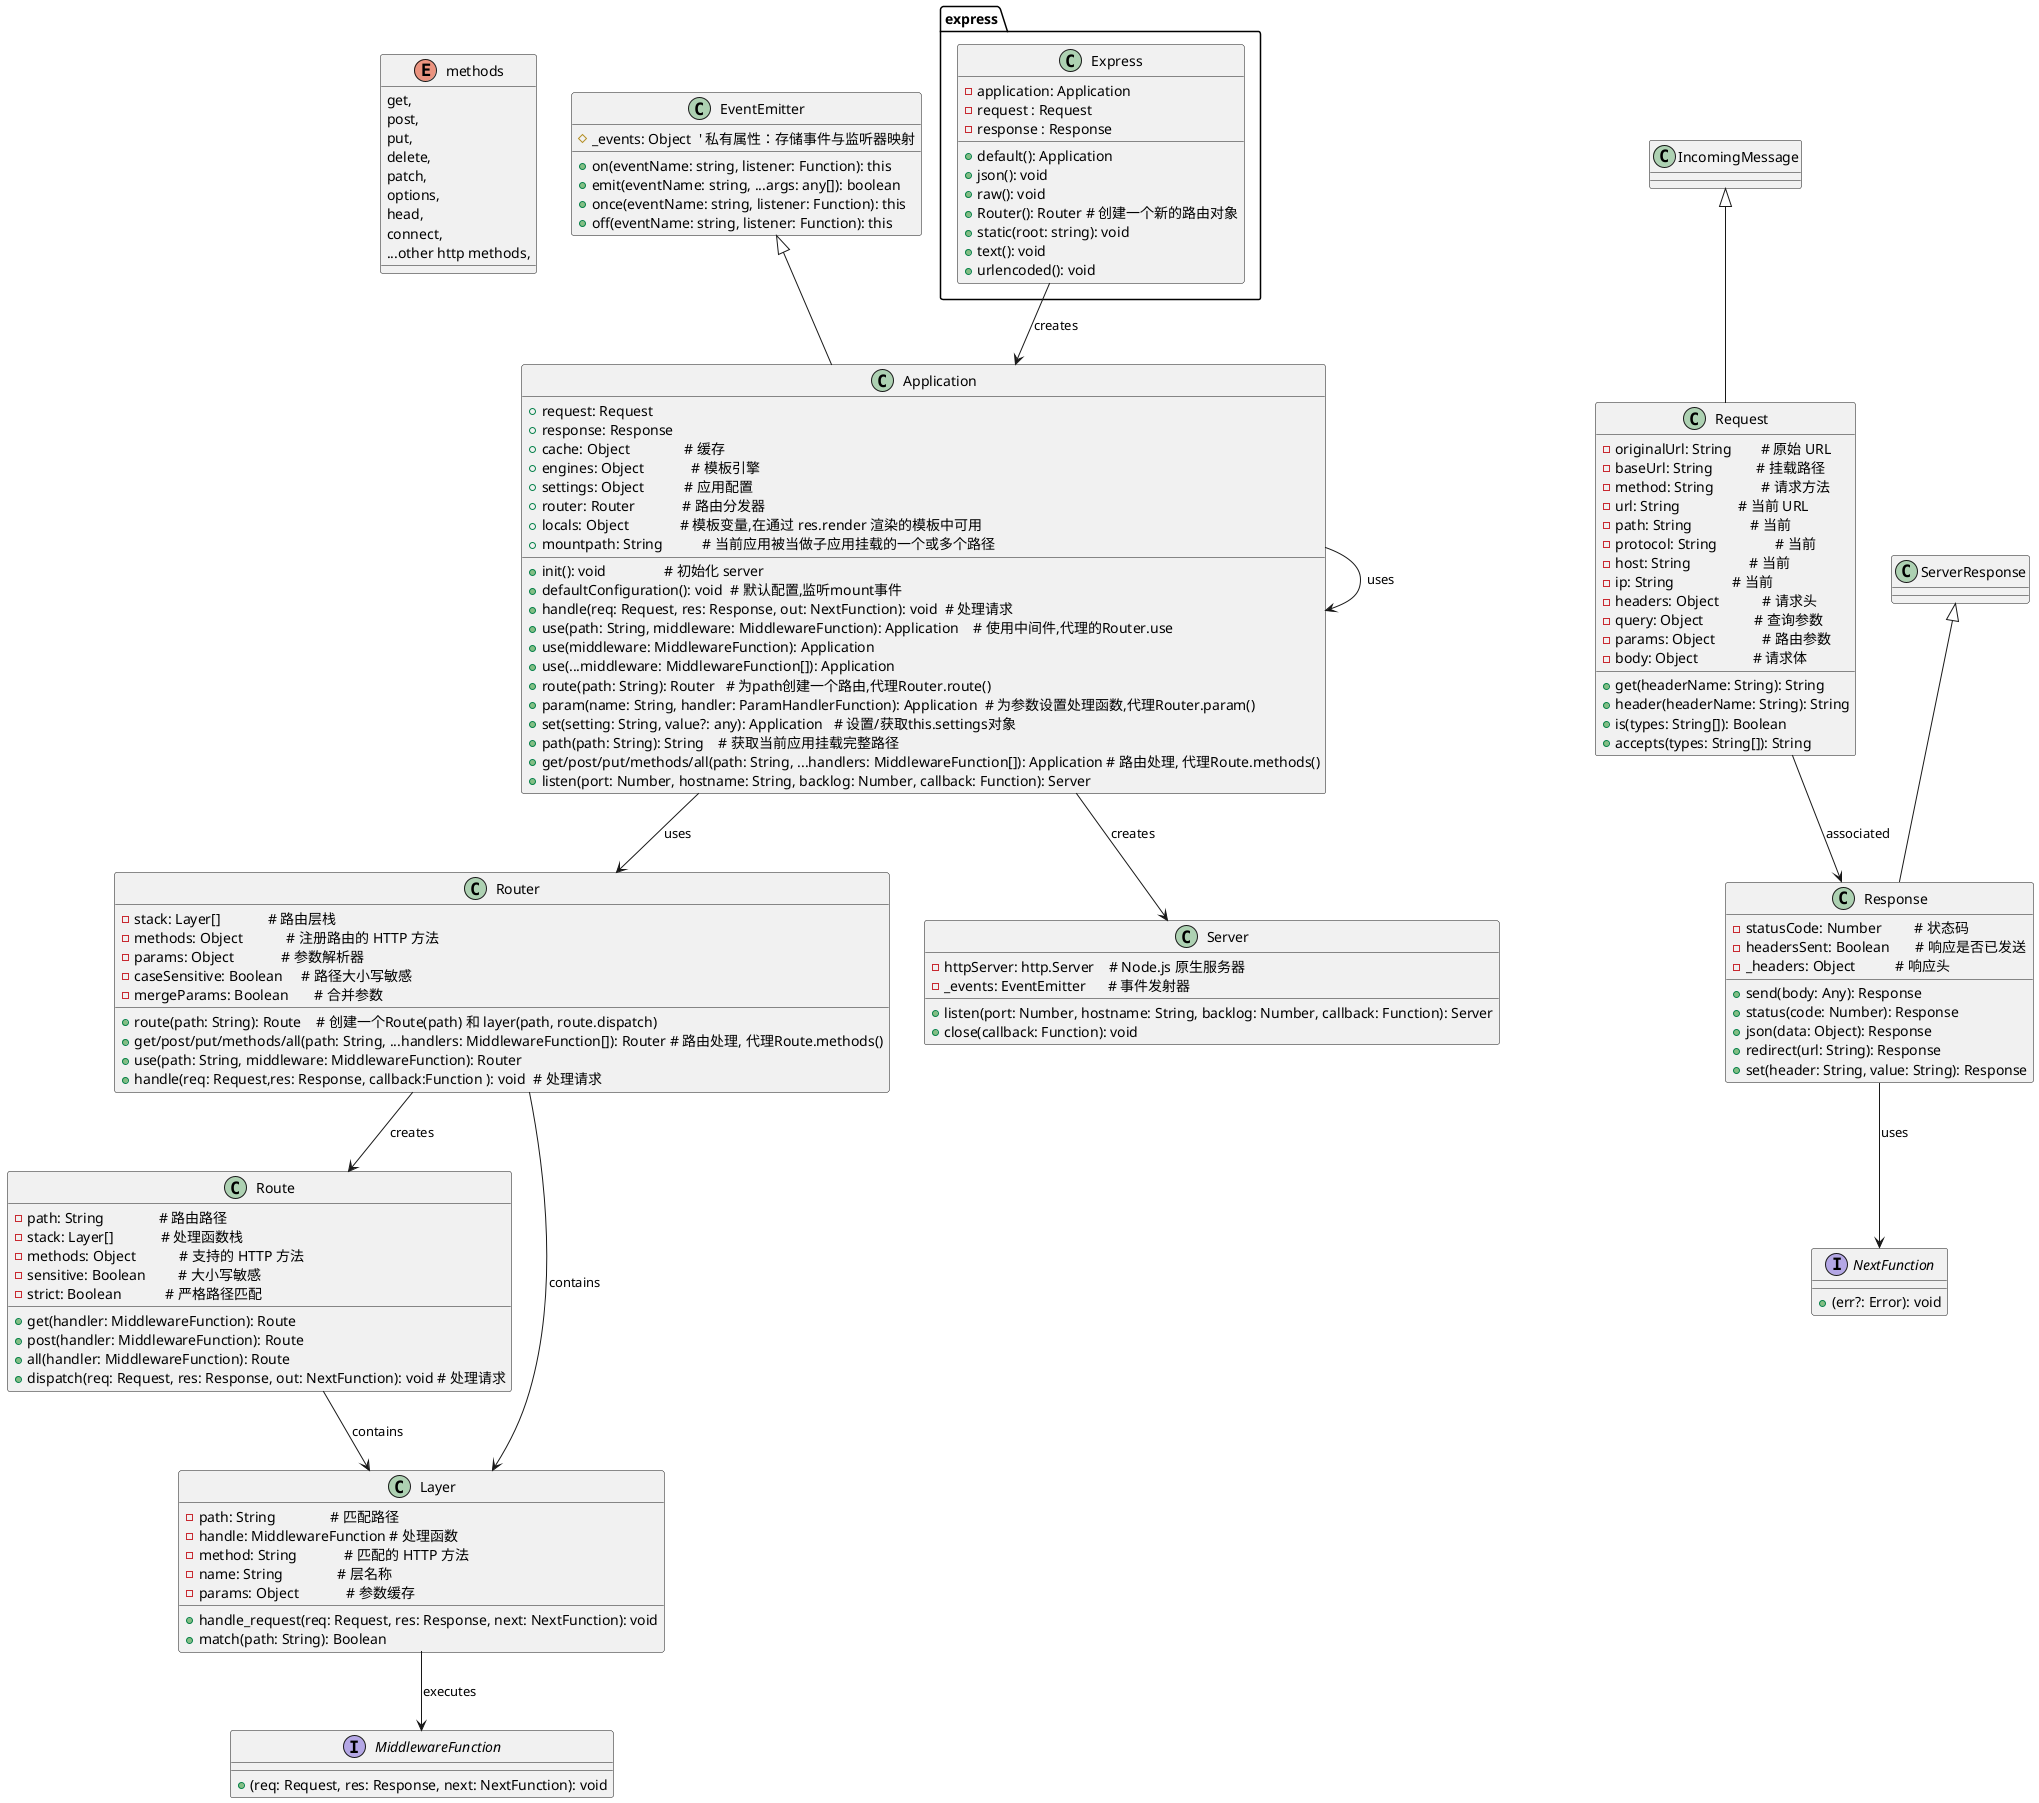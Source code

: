 @startuml ClassRelationship

enum methods {
    get,
    post,
    put,
    delete,
    patch,
    options,
    head,
    connect,
    ...other http methods,
}

' 1. 引入 Node.js 原生模块（父类）
class EventEmitter {
    ' Node.js EventEmitter 核心方法（精简关键）
    + on(eventName: string, listener: Function): this
    + emit(eventName: string, ...args: any[]): boolean
    + once(eventName: string, listener: Function): this
    + off(eventName: string, listener: Function): this
    # _events: Object  ' 私有属性：存储事件与监听器映射
}
' 基础类型定义
interface MiddlewareFunction {
    + (req: Request, res: Response, next: NextFunction): void
}

interface NextFunction {
    + (err?: Error): void
}

' Express 核心模块
package express {
    class Express {
        - application: Application
        - request : Request
        - response : Response
        + default(): Application
        + json(): void
        + raw(): void
        + Router(): Router # 创建一个新的路由对象
        + static(root: string): void
        + text(): void
        + urlencoded(): void
    }
}

' Application 核心类
class Application extends EventEmitter {
    + request: Request
    + response: Response
    + cache: Object               # 缓存
    + engines: Object             # 模板引擎
    + settings: Object           # 应用配置
    + router: Router             # 路由分发器
    + locals: Object              # 模板变量,在通过 res.render 渲染的模板中可用
    + mountpath: String           # 当前应用被当做子应用挂载的一个或多个路径

    + init(): void                # 初始化 server
    + defaultConfiguration(): void  # 默认配置,监听mount事件
    + handle(req: Request, res: Response, out: NextFunction): void  # 处理请求
    + use(path: String, middleware: MiddlewareFunction): Application    # 使用中间件,代理的Router.use
    + use(middleware: MiddlewareFunction): Application
    + use(...middleware: MiddlewareFunction[]): Application
    + route(path: String): Router   # 为path创建一个路由,代理Router.route()
    + param(name: String, handler: ParamHandlerFunction): Application  # 为参数设置处理函数,代理Router.param()
    + set(setting: String, value?: any): Application   # 设置/获取this.settings对象
    + path(path: String): String    # 获取当前应用挂载完整路径
    + get/post/put/methods/all(path: String, ...handlers: MiddlewareFunction[]): Application # 路由处理, 代理Route.methods()
    + listen(port: Number, hostname: String, backlog: Number, callback: Function): Server
}

' Router 路由系统
class Router {
    - stack: Layer[]             # 路由层栈
    - methods: Object            # 注册路由的 HTTP 方法
    - params: Object             # 参数解析器
    - caseSensitive: Boolean     # 路径大小写敏感
    - mergeParams: Boolean       # 合并参数

    + route(path: String): Route    # 创建一个Route(path) 和 layer(path, route.dispatch)
    + get/post/put/methods/all(path: String, ...handlers: MiddlewareFunction[]): Router # 路由处理, 代理Route.methods()
    + use(path: String, middleware: MiddlewareFunction): Router
    + handle(req: Request,res: Response, callback:Function ): void  # 处理请求
}

' Route 路由匹配层
class Route {
    - path: String               # 路由路径
    - stack: Layer[]             # 处理函数栈
    - methods: Object            # 支持的 HTTP 方法
    - sensitive: Boolean         # 大小写敏感
    - strict: Boolean            # 严格路径匹配

    + get(handler: MiddlewareFunction): Route
    + post(handler: MiddlewareFunction): Route
    + all(handler: MiddlewareFunction): Route
    + dispatch(req: Request, res: Response, out: NextFunction): void # 处理请求
}

' Layer 路由处理单元
class Layer {
    - path: String               # 匹配路径
    - handle: MiddlewareFunction # 处理函数
    - method: String             # 匹配的 HTTP 方法
    - name: String               # 层名称
    - params: Object             # 参数缓存

    + handle_request(req: Request, res: Response, next: NextFunction): void
    + match(path: String): Boolean
}

' 请求对象扩展
class Request extends IncomingMessage{
    - originalUrl: String        # 原始 URL
    - baseUrl: String            # 挂载路径
    - method: String             # 请求方法
    - url: String                # 当前 URL
    - path: String                # 当前
    - protocol: String                # 当前
    - host: String                # 当前
    - ip: String                # 当前
    - headers: Object            # 请求头
    - query: Object              # 查询参数
    - params: Object             # 路由参数
    - body: Object               # 请求体

    + get(headerName: String): String
    + header(headerName: String): String
    + is(types: String[]): Boolean
    + accepts(types: String[]): String
}

' 响应对象扩展
class Response extends ServerResponse{
    - statusCode: Number         # 状态码
    - headersSent: Boolean       # 响应是否已发送
    - _headers: Object           # 响应头

    + send(body: Any): Response
    + status(code: Number): Response
    + json(data: Object): Response
    + redirect(url: String): Response
    + set(header: String, value: String): Response
}

' 服务器封装
class Server {
    - httpServer: http.Server    # Node.js 原生服务器
    - _events: EventEmitter      # 事件发射器

    + listen(port: Number, hostname: String, backlog: Number, callback: Function): Server
    + close(callback: Function): void
}

' 关联关系
Express --> Application : creates
Application --> Router : uses
Router --> Route : creates
Route --> Layer : contains
Router --> Layer : contains
Layer --> MiddlewareFunction : executes
Application --> Server : creates
Request --> Response : associated
Response --> NextFunction : uses
Application --> Application : uses
